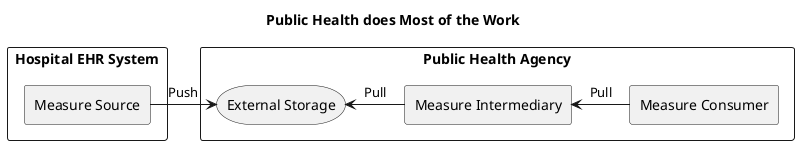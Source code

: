 @startuml
title Public Health does Most of the Work
rectangle "Hospital EHR System" as Hospital {
agent "Measure Source" as MeasureSource
}
rectangle "Public Health Agency" as Agency {
storage "External Storage" as ExternalStorage
agent "Measure Intermediary" as MeasureIntermediary
agent "Measure Consumer" as MeasureConsumer
}


MeasureSource -> ExternalStorage : Push
ExternalStorage <- MeasureIntermediary : Pull
MeasureIntermediary <- MeasureConsumer : Pull


@enduml
